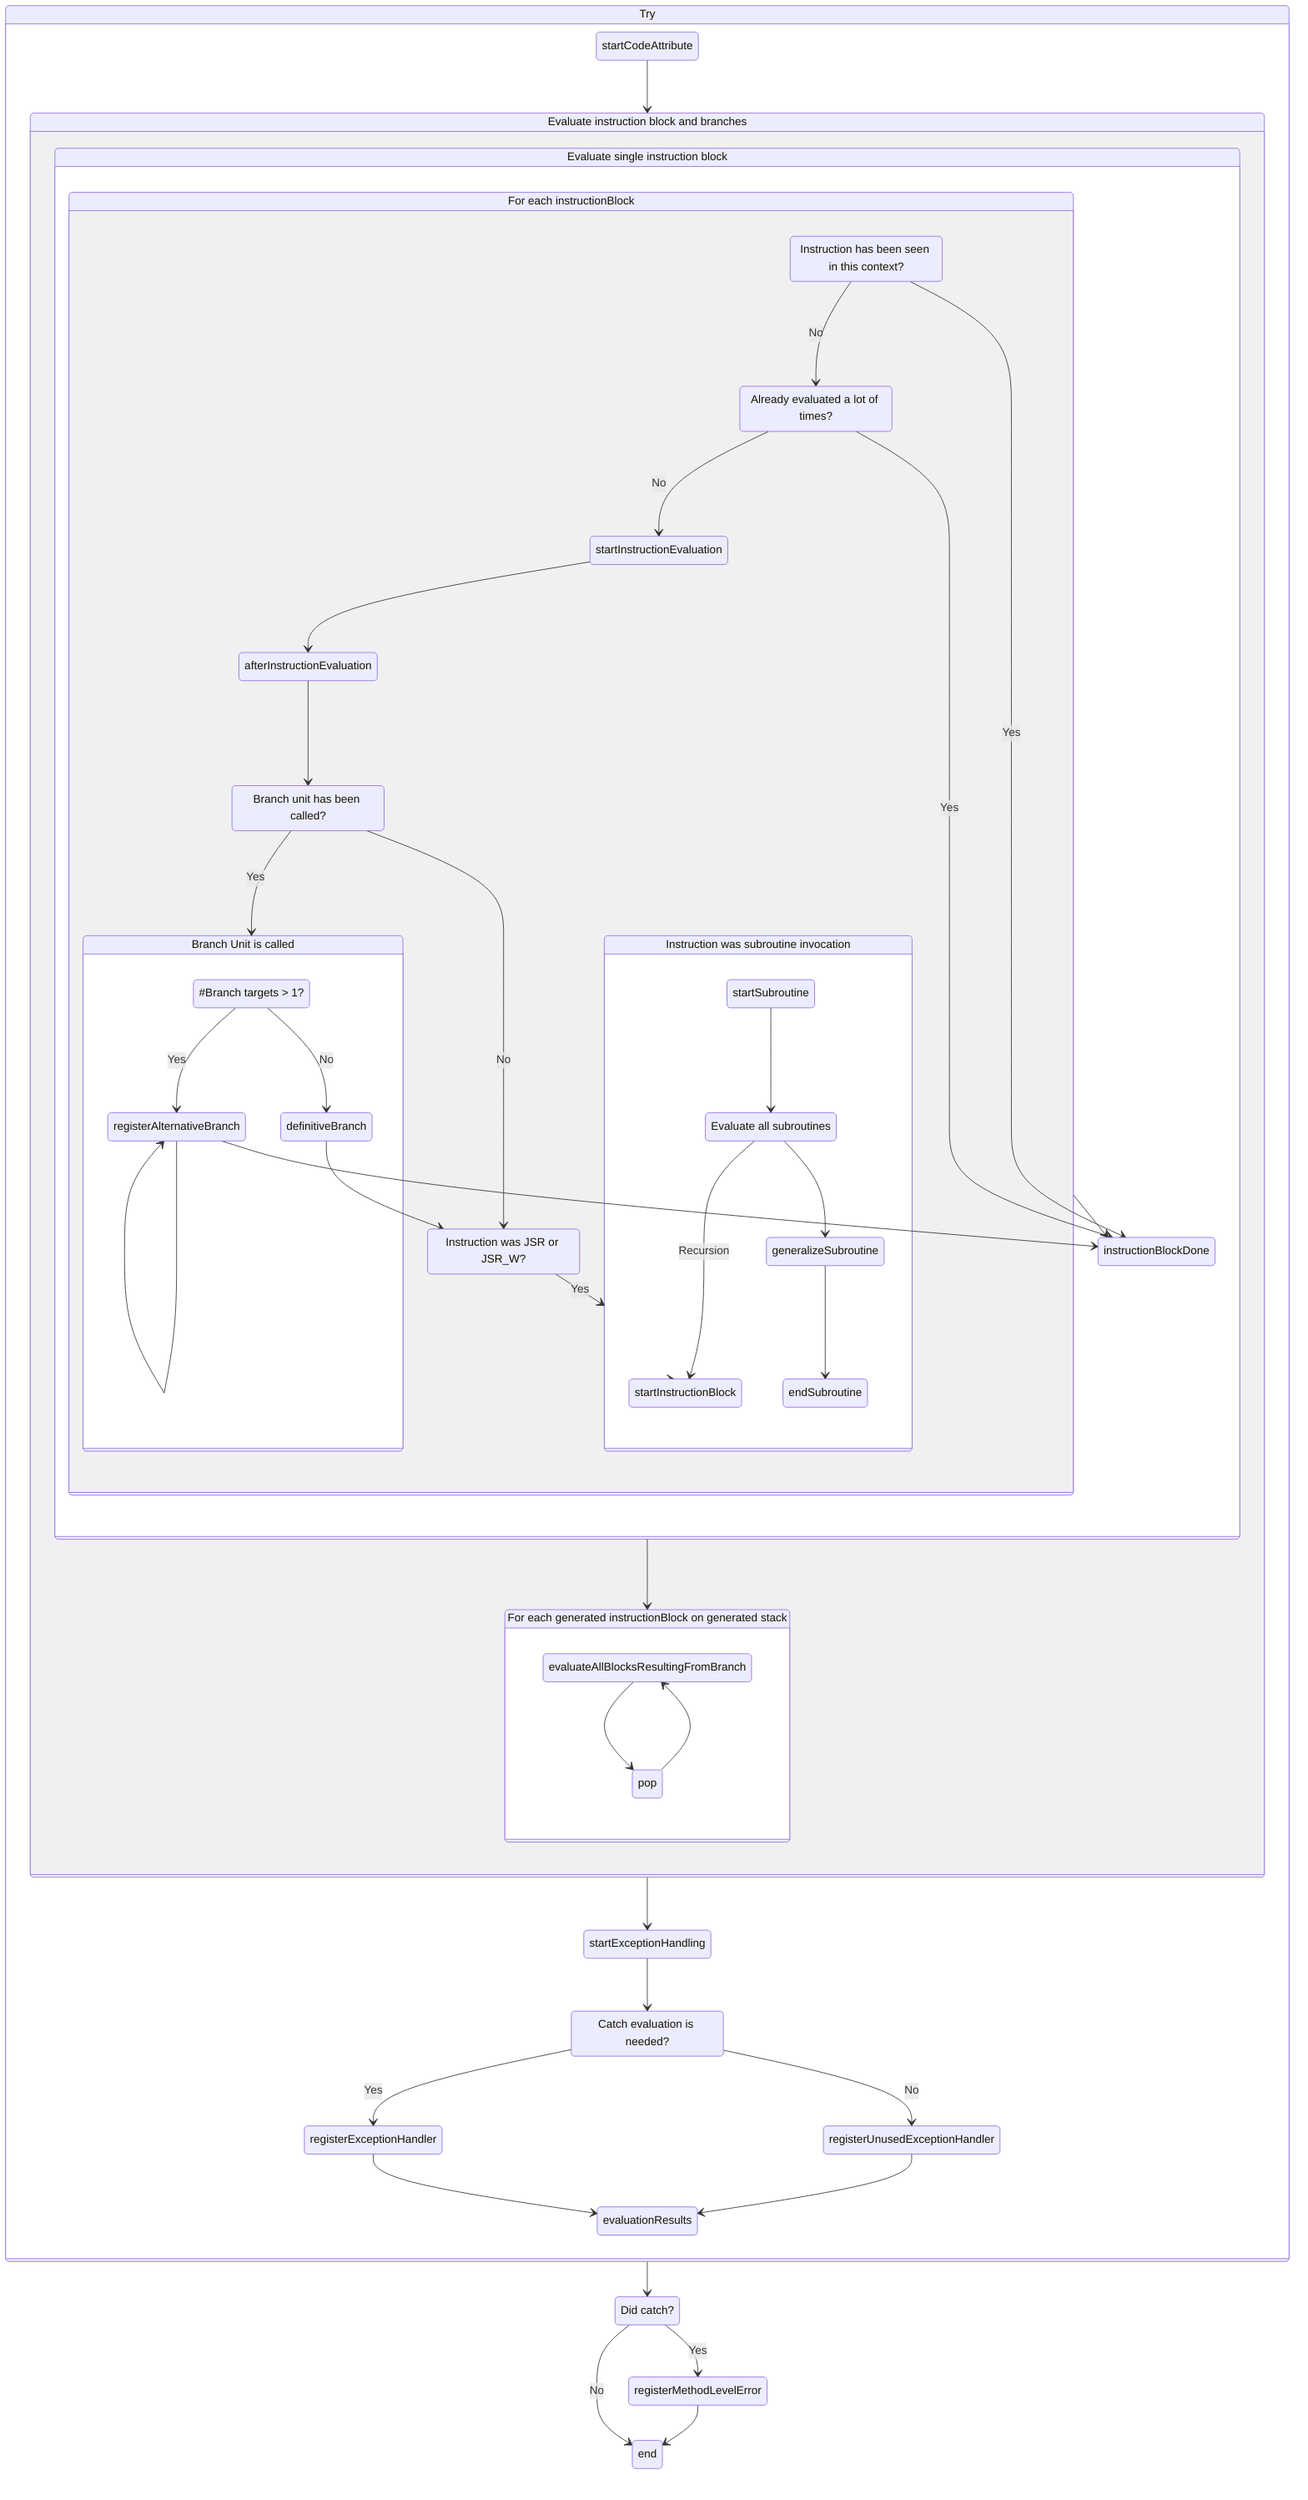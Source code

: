 stateDiagram-v2
    L0: Try
    state L0 {
        L1: Evaluate instruction block and branches
        startCodeAttribute --> L1
        state L1 {
            L2: Evaluate single instruction block
            state L2 {
                L3: For each instructionBlock
                startInstructionBlock --> L3
                state L3 {
                    BR1: Instruction has been seen in this context?
                    BR1 --> instructionBlockDone : Yes
                    BR2: Already evaluated a lot of times?
                    BR1 --> BR2: No
                    BR2 --> startInstructionEvaluation: No
                    BR2 --> instructionBlockDone: Yes
                    startInstructionEvaluation --> afterInstructionEvaluation
                    BR3: Branch unit has been called?
                    afterInstructionEvaluation --> BR3
                    L4: Branch Unit is called
                    BR3 --> L4 : Yes
                    state L4 {
                        BR5: #Branch targets > 1?
                        BR5 --> definitiveBranch: No
                        BR5 --> registerAlternativeBranch: Yes
                        registerAlternativeBranch --> registerAlternativeBranch
                        registerAlternativeBranch --> instructionBlockDone
                        definitiveBranch --> BR6
                    }
                    BR6: Instruction was JSR or JSR_W?
                    BR3 --> BR6 : No
                    L5: Instruction was subroutine invocation
                    BR6 --> L5: Yes
                    state L5 {
                        recursion1: Evaluate all subroutines
                        startSubroutine --> recursion1
                        recursion1 --> startInstructionBlock: Recursion
                        recursion1 --> generalizeSubroutine
                        generalizeSubroutine --> endSubroutine
                    }

                }
                L3 --> instructionBlockDone
            }
            L6: For each generated instructionBlock on generated stack
            L2 --> L6
            state L6 {
                evaluateAllBlocksResultingFromBranch --> pop
                pop --> evaluateAllBlocksResultingFromBranch
            }
        }
        L1 --> startExceptionHandling
        BR7: Catch evaluation is needed?
        startExceptionHandling --> BR7
        BR7 --> registerExceptionHandler: Yes
        BR7 --> registerUnusedExceptionHandler: No
        registerExceptionHandler --> evaluationResults
        registerUnusedExceptionHandler --> evaluationResults
    }
    catch: Did catch?
    L0 --> catch
    catch --> end: No
    catch --> registerMethodLevelError: Yes
    registerMethodLevelError --> end